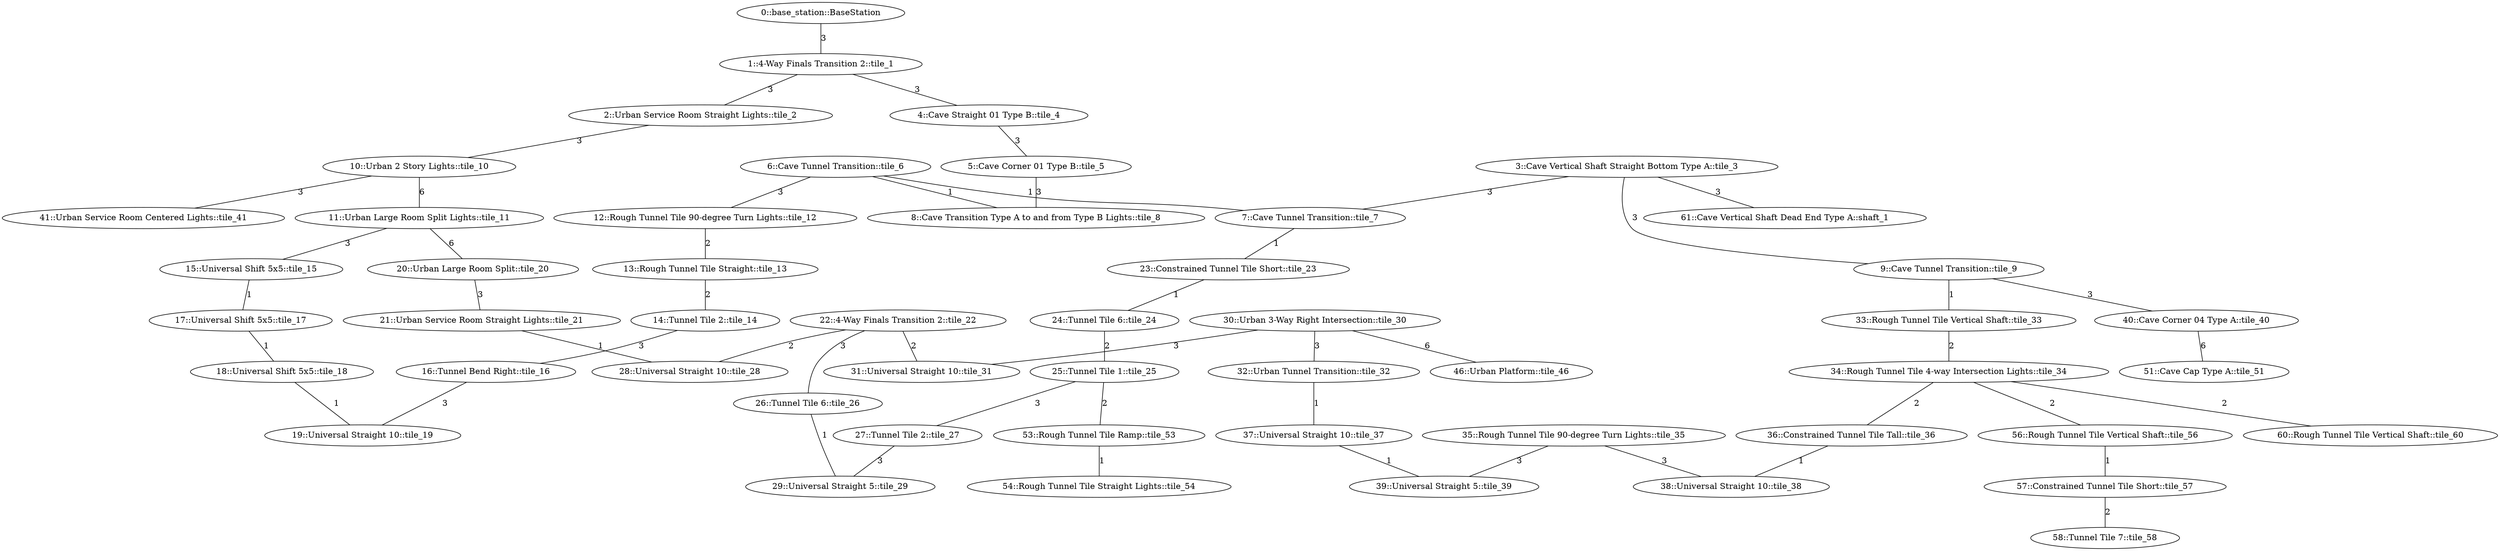 /* Visibility graph generated by dot_generator */

graph {
  /* ==== Vertices ==== */

  /* Base station / Staging area */
  0   [label="0::base_station::BaseStation"];

  1   [label="1::4-Way Finals Transition 2::tile_1"];
  2   [label="2::Urban Service Room Straight Lights::tile_2"];
  3   [label="3::Cave Vertical Shaft Straight Bottom Type A::tile_3"];
  4   [label="4::Cave Straight 01 Type B::tile_4"];
  5   [label="5::Cave Corner 01 Type B::tile_5"];
  6   [label="6::Cave Tunnel Transition::tile_6"];
  7   [label="7::Cave Tunnel Transition::tile_7"];
  8   [label="8::Cave Transition Type A to and from Type B Lights::tile_8"];
  9   [label="9::Cave Tunnel Transition::tile_9"];
  10  [label="10::Urban 2 Story Lights::tile_10"];
  11  [label="11::Urban Large Room Split Lights::tile_11"];
  12  [label="12::Rough Tunnel Tile 90-degree Turn Lights::tile_12"];
  13  [label="13::Rough Tunnel Tile Straight::tile_13"];
  14  [label="14::Tunnel Tile 2::tile_14"];
  15  [label="15::Universal Shift 5x5::tile_15"];
  16  [label="16::Tunnel Bend Right::tile_16"];
  17  [label="17::Universal Shift 5x5::tile_17"];
  18  [label="18::Universal Shift 5x5::tile_18"];
  19  [label="19::Universal Straight 10::tile_19"];
  20  [label="20::Urban Large Room Split::tile_20"];
  21  [label="21::Urban Service Room Straight Lights::tile_21"];
  22  [label="22::4-Way Finals Transition 2::tile_22"];
  23  [label="23::Constrained Tunnel Tile Short::tile_23"];
  24  [label="24::Tunnel Tile 6::tile_24"];
  25  [label="25::Tunnel Tile 1::tile_25"];
  26  [label="26::Tunnel Tile 6::tile_26"];
  27  [label="27::Tunnel Tile 2::tile_27"];
  28  [label="28::Universal Straight 10::tile_28"];
  29  [label="29::Universal Straight 5::tile_29"];
  30  [label="30::Urban 3-Way Right Intersection::tile_30"];
  31  [label="31::Universal Straight 10::tile_31"];
  32  [label="32::Urban Tunnel Transition::tile_32"];
  33  [label="33::Rough Tunnel Tile Vertical Shaft::tile_33"];
  34  [label="34::Rough Tunnel Tile 4-way Intersection Lights::tile_34"];
  35  [label="35::Rough Tunnel Tile 90-degree Turn Lights::tile_35"];
  36  [label="36::Constrained Tunnel Tile Tall::tile_36"];
  37  [label="37::Universal Straight 10::tile_37"];
  38  [label="38::Universal Straight 10::tile_38"];
  39  [label="39::Universal Straight 5::tile_39"];
  40  [label="40::Cave Corner 04 Type A::tile_40"];
  41  [label="41::Urban Service Room Centered Lights::tile_41"];
  46  [label="46::Urban Platform::tile_46"];
  51  [label="51::Cave Cap Type A::tile_51"];
  53  [label="53::Rough Tunnel Tile Ramp::tile_53"];
  54  [label="54::Rough Tunnel Tile Straight Lights::tile_54"];
  56  [label="56::Rough Tunnel Tile Vertical Shaft::tile_56"];
  57  [label="57::Constrained Tunnel Tile Short::tile_57"];
  58  [label="58::Tunnel Tile 7::tile_58"];
  60  [label="60::Rough Tunnel Tile Vertical Shaft::tile_60"];
  61  [label="61::Cave Vertical Shaft Dead End Type A::shaft_1"];

  /* ==== Edges ==== */

  0  -- 1   [label=3];
  1  -- 2   [label=3];
  1  -- 4   [label=3];
  2  -- 10  [label=3];
  3  -- 61  [label=3];
  3  -- 7   [label=3];
  3  -- 9   [label=3];
  4  -- 5   [label=3];
  5  -- 8   [label=3];
  6  -- 7   [label=1];
  6  -- 8   [label=1];
  6  -- 12  [label=3];
  7  -- 23  [label=1];
  9  -- 33  [label=1];
  9  -- 40  [label=3];
  10 -- 11  [label=6];
  10 -- 41  [label=3];
  11 -- 15  [label=3];
  11 -- 20  [label=6];
  12 -- 13  [label=2];
  13 -- 14  [label=2];
  14 -- 16  [label=3];
  15 -- 17  [label=1];
  16 -- 19  [label=3];
  17 -- 18  [label=1];
  18 -- 19  [label=1];
  20 -- 21  [label=3];
  21 -- 28  [label=1];
  22 -- 26  [label=3];
  22 -- 28  [label=2];
  22 -- 31  [label=2];
  23 -- 24  [label=1];
  24 -- 25  [label=2];
  25 -- 27  [label=3];
  25 -- 53  [label=2];
  26 -- 29  [label=1];
  27 -- 29  [label=3];
  30 -- 31  [label=3];
  30 -- 32  [label=3];
  30 -- 46  [label=6];
  32 -- 37  [label=1];
  33 -- 34  [label=2];
  34 -- 36  [label=2];
  34 -- 56  [label=2];
  34 -- 60  [label=2];
  35 -- 38  [label=3];
  35 -- 39  [label=3];
  36 -- 38  [label=1];
  37 -- 39  [label=1];
  40 -- 51  [label=6];
  53 -- 54  [label=1];
  56 -- 57  [label=1];
  57 -- 58  [label=2];
}

